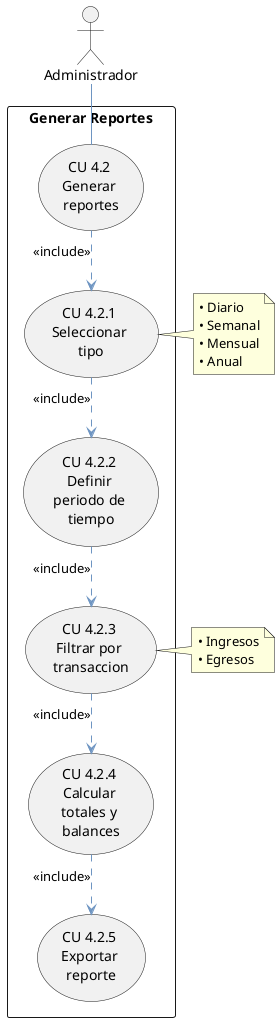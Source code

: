 @startuml

' Estilos generales
skinparam classAttributeIconSize 8
skinparam classFontSize 16
skinparam classFontName "Arial"
skinparam classBorderColor #212837
skinparam classHeaderFontColor #FFFFFF
skinparam classHeaderBackgroundColor #8BB9E6
skinparam classArrowColor #6E95C2
skinparam linetype ortho

actor Administrador

rectangle "Generar Reportes" {
    usecase "CU 4.2 \nGenerar \nreportes" as CU42
    usecase "CU 4.2.1 \nSeleccionar \ntipo" as CU421
    usecase "CU 4.2.2 \nDefinir \nperiodo de \ntiempo" as CU422
    usecase "CU 4.2.3 \nFiltrar por \ntransaccion" as CU423
    usecase "CU 4.2.4 \nCalcular \ntotales y \nbalances" as CU424
    usecase "CU 4.2.5 \nExportar \nreporte" as CU425
}

Administrador -- CU42

CU42 ..> CU421 : <<include>>
CU421 ..> CU422 : <<include>>
CU422 ..> CU423 : <<include>>
CU423 ..> CU424 : <<include>>
CU424 ..> CU425 : <<include>>

note right of CU421
    • Diario
    • Semanal
    • Mensual
    • Anual
endnote

note right of CU423
    • Ingresos
    • Egresos
endnote

@enduml
